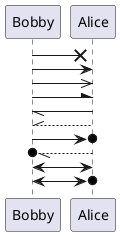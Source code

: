 @startuml
Bobby ->x Alice
Bobby -> Alice
Bobby ->> Alice
Bobby -\ Alice
Bobby \\- Alice
Bobby //-- Alice

Bobby ->o Alice
Bobby o\\-- Alice

Bobby <-> Alice
Bobby <->o Alice
@enduml
